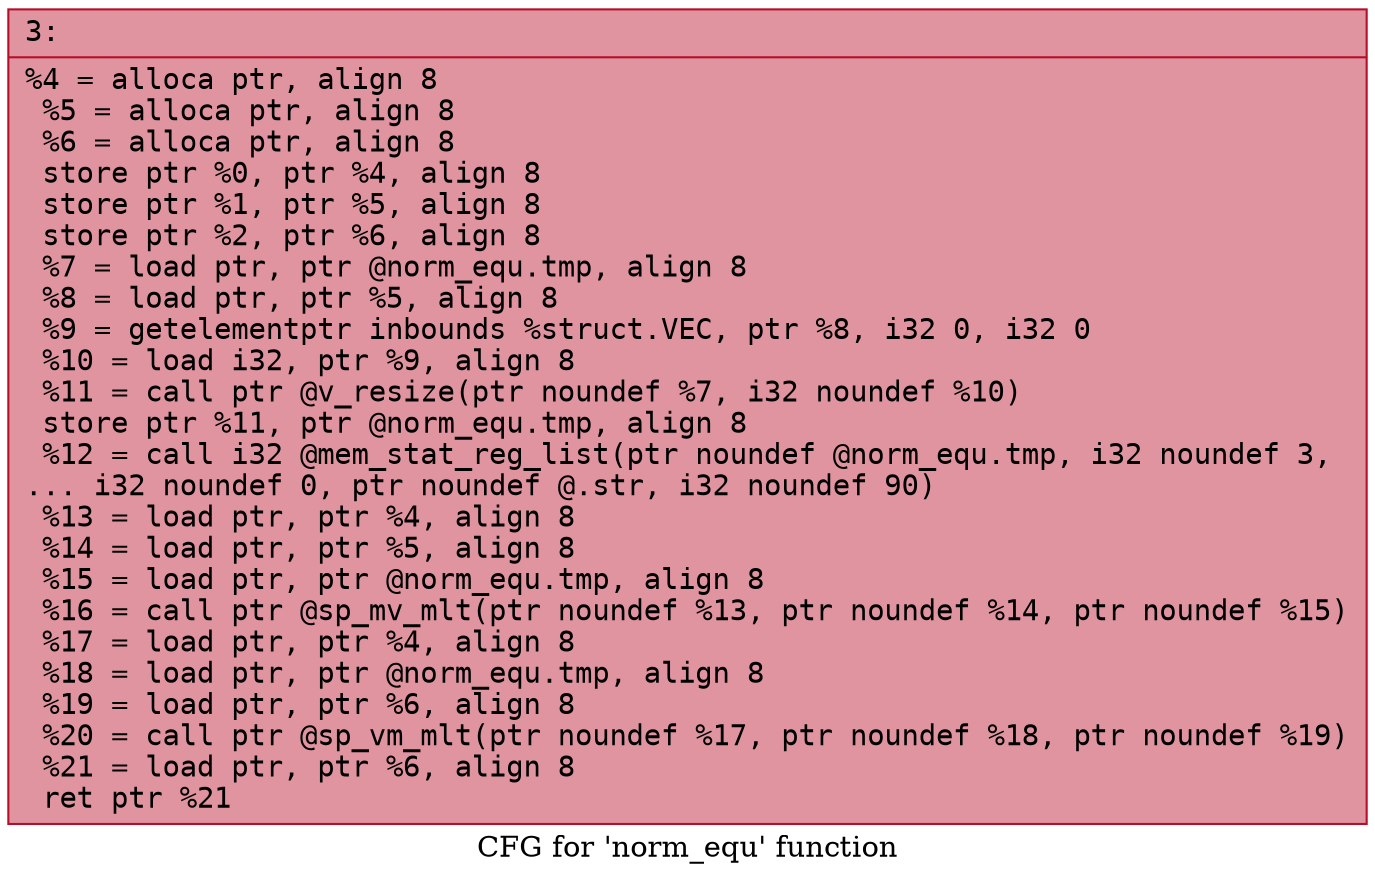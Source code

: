 digraph "CFG for 'norm_equ' function" {
	label="CFG for 'norm_equ' function";

	Node0x600000eceee0 [shape=record,color="#b70d28ff", style=filled, fillcolor="#b70d2870" fontname="Courier",label="{3:\l|  %4 = alloca ptr, align 8\l  %5 = alloca ptr, align 8\l  %6 = alloca ptr, align 8\l  store ptr %0, ptr %4, align 8\l  store ptr %1, ptr %5, align 8\l  store ptr %2, ptr %6, align 8\l  %7 = load ptr, ptr @norm_equ.tmp, align 8\l  %8 = load ptr, ptr %5, align 8\l  %9 = getelementptr inbounds %struct.VEC, ptr %8, i32 0, i32 0\l  %10 = load i32, ptr %9, align 8\l  %11 = call ptr @v_resize(ptr noundef %7, i32 noundef %10)\l  store ptr %11, ptr @norm_equ.tmp, align 8\l  %12 = call i32 @mem_stat_reg_list(ptr noundef @norm_equ.tmp, i32 noundef 3,\l... i32 noundef 0, ptr noundef @.str, i32 noundef 90)\l  %13 = load ptr, ptr %4, align 8\l  %14 = load ptr, ptr %5, align 8\l  %15 = load ptr, ptr @norm_equ.tmp, align 8\l  %16 = call ptr @sp_mv_mlt(ptr noundef %13, ptr noundef %14, ptr noundef %15)\l  %17 = load ptr, ptr %4, align 8\l  %18 = load ptr, ptr @norm_equ.tmp, align 8\l  %19 = load ptr, ptr %6, align 8\l  %20 = call ptr @sp_vm_mlt(ptr noundef %17, ptr noundef %18, ptr noundef %19)\l  %21 = load ptr, ptr %6, align 8\l  ret ptr %21\l}"];
}
